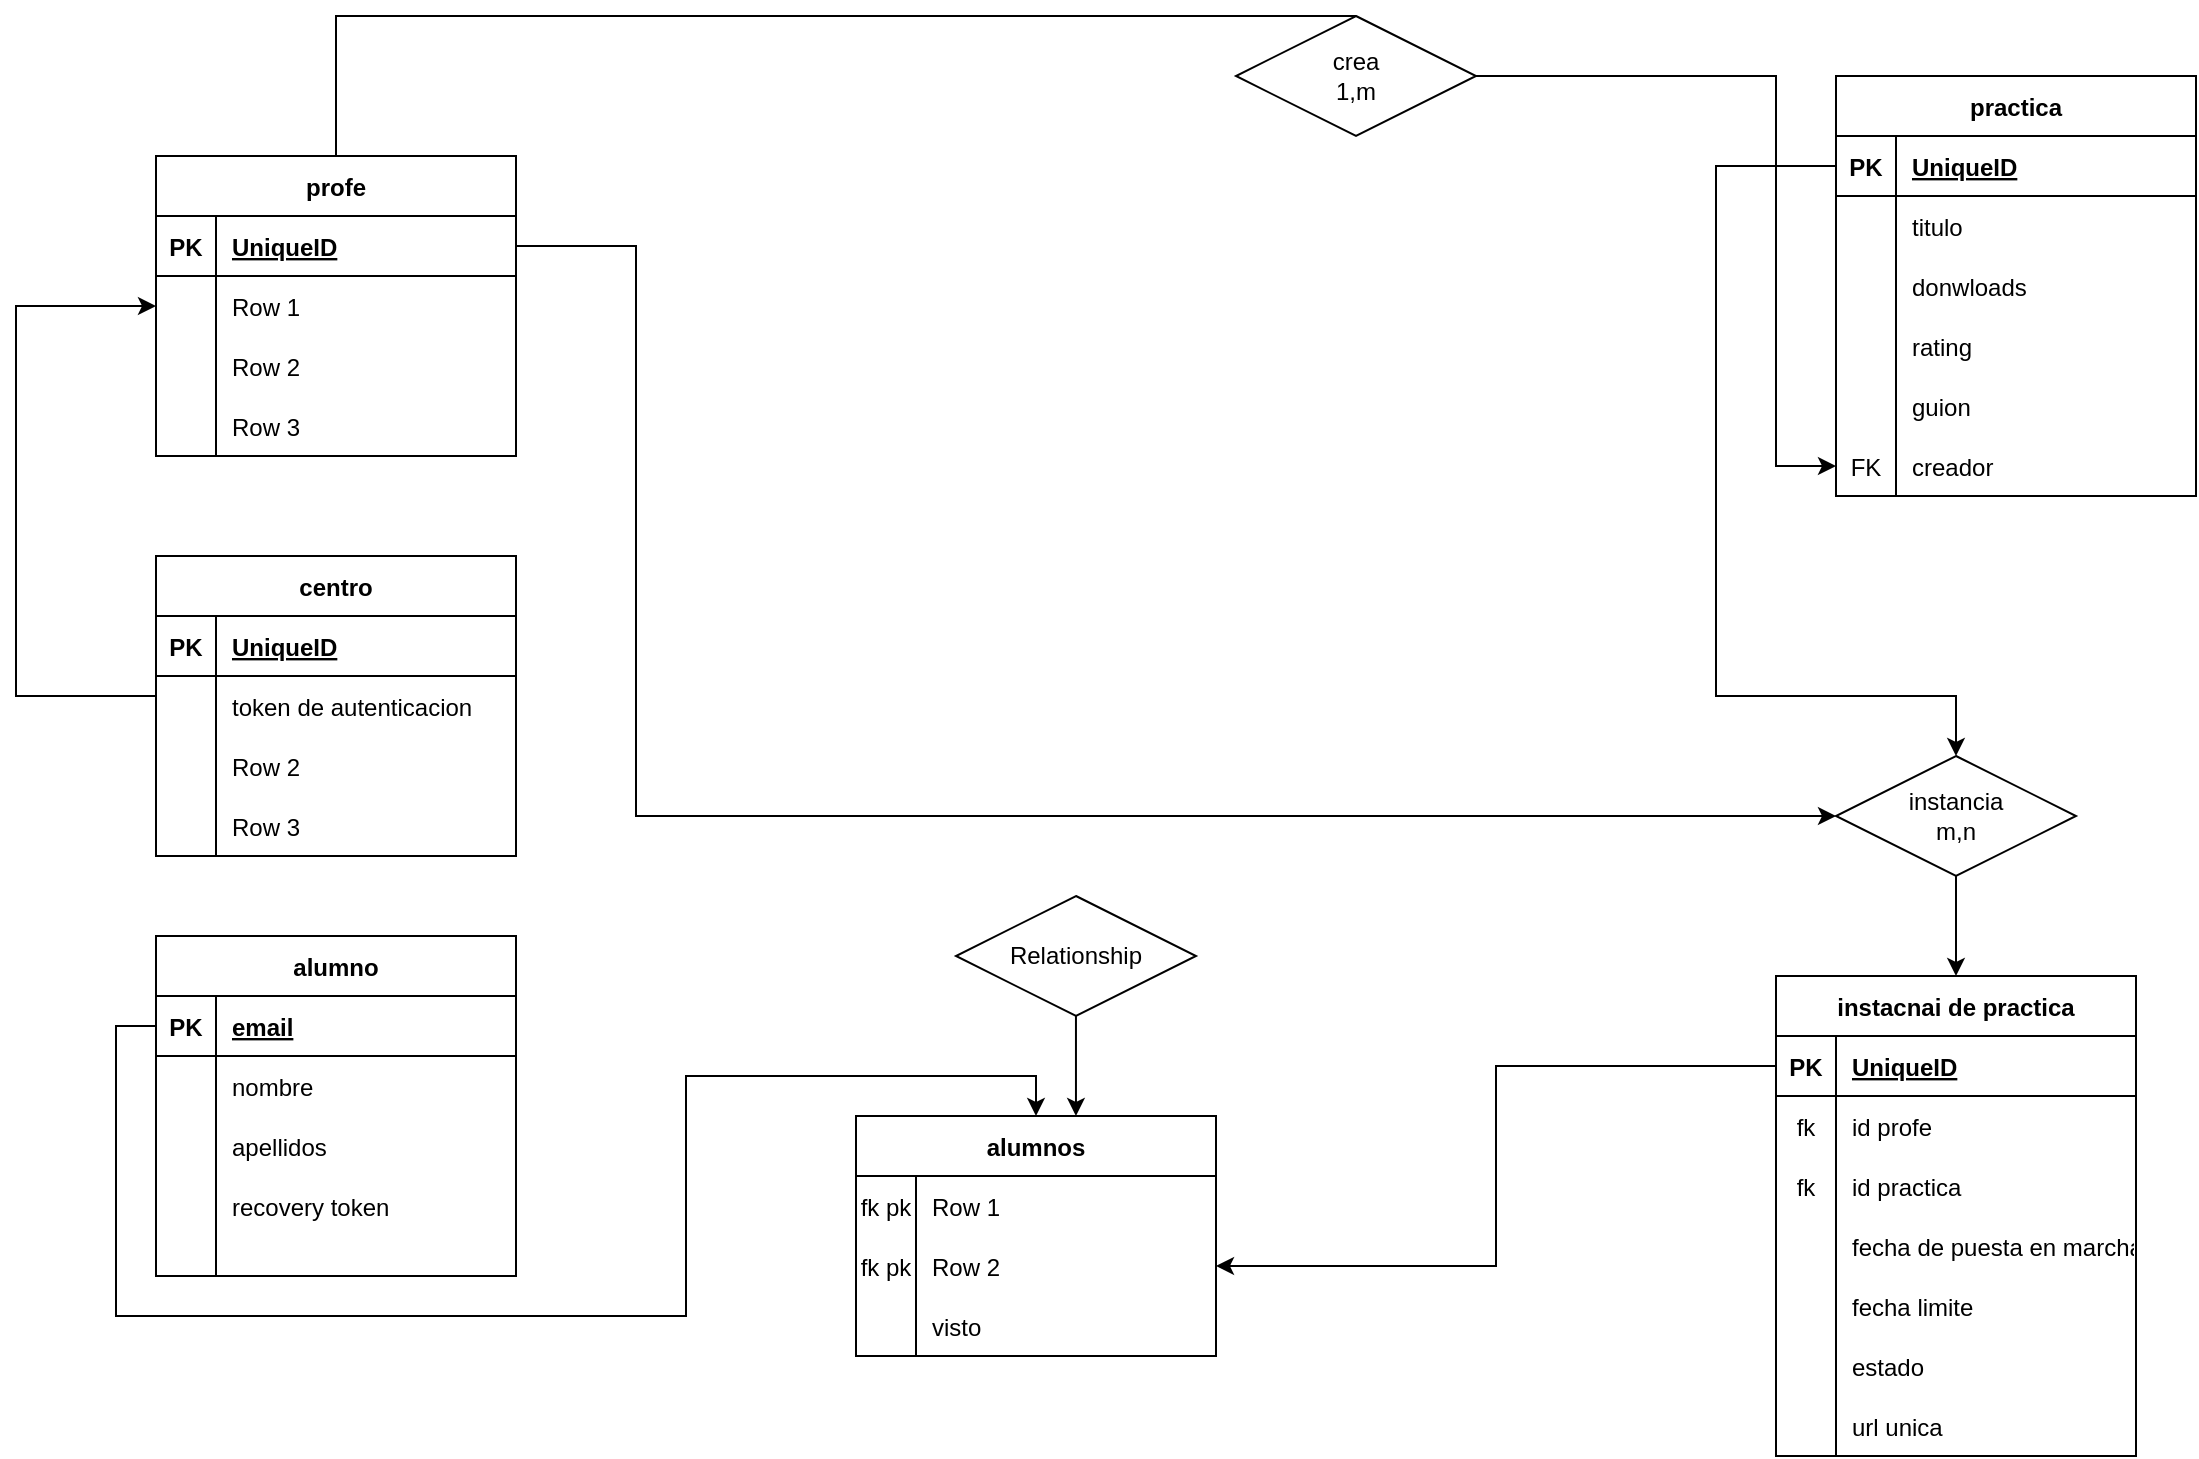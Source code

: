 <mxfile version="21.1.2" type="device">
  <diagram name="Página-1" id="X43U0YVAKjPKdMTW3z0c">
    <mxGraphModel dx="1941" dy="782" grid="1" gridSize="10" guides="1" tooltips="1" connect="1" arrows="1" fold="1" page="1" pageScale="1" pageWidth="827" pageHeight="1169" math="0" shadow="0">
      <root>
        <mxCell id="0" />
        <mxCell id="1" parent="0" />
        <mxCell id="rngzfVTK6tp4L8ahwQVJ-1" value="alumno" style="shape=table;startSize=30;container=1;collapsible=1;childLayout=tableLayout;fixedRows=1;rowLines=0;fontStyle=1;align=center;resizeLast=1;" parent="1" vertex="1">
          <mxGeometry x="-220" y="520" width="180" height="170" as="geometry" />
        </mxCell>
        <mxCell id="rngzfVTK6tp4L8ahwQVJ-2" value="" style="shape=tableRow;horizontal=0;startSize=0;swimlaneHead=0;swimlaneBody=0;fillColor=none;collapsible=0;dropTarget=0;points=[[0,0.5],[1,0.5]];portConstraint=eastwest;top=0;left=0;right=0;bottom=1;" parent="rngzfVTK6tp4L8ahwQVJ-1" vertex="1">
          <mxGeometry y="30" width="180" height="30" as="geometry" />
        </mxCell>
        <mxCell id="rngzfVTK6tp4L8ahwQVJ-3" value="PK" style="shape=partialRectangle;connectable=0;fillColor=none;top=0;left=0;bottom=0;right=0;fontStyle=1;overflow=hidden;" parent="rngzfVTK6tp4L8ahwQVJ-2" vertex="1">
          <mxGeometry width="30" height="30" as="geometry">
            <mxRectangle width="30" height="30" as="alternateBounds" />
          </mxGeometry>
        </mxCell>
        <mxCell id="rngzfVTK6tp4L8ahwQVJ-4" value="email" style="shape=partialRectangle;connectable=0;fillColor=none;top=0;left=0;bottom=0;right=0;align=left;spacingLeft=6;fontStyle=5;overflow=hidden;" parent="rngzfVTK6tp4L8ahwQVJ-2" vertex="1">
          <mxGeometry x="30" width="150" height="30" as="geometry">
            <mxRectangle width="150" height="30" as="alternateBounds" />
          </mxGeometry>
        </mxCell>
        <mxCell id="rngzfVTK6tp4L8ahwQVJ-5" value="" style="shape=tableRow;horizontal=0;startSize=0;swimlaneHead=0;swimlaneBody=0;fillColor=none;collapsible=0;dropTarget=0;points=[[0,0.5],[1,0.5]];portConstraint=eastwest;top=0;left=0;right=0;bottom=0;" parent="rngzfVTK6tp4L8ahwQVJ-1" vertex="1">
          <mxGeometry y="60" width="180" height="30" as="geometry" />
        </mxCell>
        <mxCell id="rngzfVTK6tp4L8ahwQVJ-6" value="" style="shape=partialRectangle;connectable=0;fillColor=none;top=0;left=0;bottom=0;right=0;editable=1;overflow=hidden;" parent="rngzfVTK6tp4L8ahwQVJ-5" vertex="1">
          <mxGeometry width="30" height="30" as="geometry">
            <mxRectangle width="30" height="30" as="alternateBounds" />
          </mxGeometry>
        </mxCell>
        <mxCell id="rngzfVTK6tp4L8ahwQVJ-7" value="nombre" style="shape=partialRectangle;connectable=0;fillColor=none;top=0;left=0;bottom=0;right=0;align=left;spacingLeft=6;overflow=hidden;" parent="rngzfVTK6tp4L8ahwQVJ-5" vertex="1">
          <mxGeometry x="30" width="150" height="30" as="geometry">
            <mxRectangle width="150" height="30" as="alternateBounds" />
          </mxGeometry>
        </mxCell>
        <mxCell id="rngzfVTK6tp4L8ahwQVJ-8" value="" style="shape=tableRow;horizontal=0;startSize=0;swimlaneHead=0;swimlaneBody=0;fillColor=none;collapsible=0;dropTarget=0;points=[[0,0.5],[1,0.5]];portConstraint=eastwest;top=0;left=0;right=0;bottom=0;" parent="rngzfVTK6tp4L8ahwQVJ-1" vertex="1">
          <mxGeometry y="90" width="180" height="30" as="geometry" />
        </mxCell>
        <mxCell id="rngzfVTK6tp4L8ahwQVJ-9" value="" style="shape=partialRectangle;connectable=0;fillColor=none;top=0;left=0;bottom=0;right=0;editable=1;overflow=hidden;" parent="rngzfVTK6tp4L8ahwQVJ-8" vertex="1">
          <mxGeometry width="30" height="30" as="geometry">
            <mxRectangle width="30" height="30" as="alternateBounds" />
          </mxGeometry>
        </mxCell>
        <mxCell id="rngzfVTK6tp4L8ahwQVJ-10" value="apellidos" style="shape=partialRectangle;connectable=0;fillColor=none;top=0;left=0;bottom=0;right=0;align=left;spacingLeft=6;overflow=hidden;" parent="rngzfVTK6tp4L8ahwQVJ-8" vertex="1">
          <mxGeometry x="30" width="150" height="30" as="geometry">
            <mxRectangle width="150" height="30" as="alternateBounds" />
          </mxGeometry>
        </mxCell>
        <mxCell id="rngzfVTK6tp4L8ahwQVJ-11" value="" style="shape=tableRow;horizontal=0;startSize=0;swimlaneHead=0;swimlaneBody=0;fillColor=none;collapsible=0;dropTarget=0;points=[[0,0.5],[1,0.5]];portConstraint=eastwest;top=0;left=0;right=0;bottom=0;" parent="rngzfVTK6tp4L8ahwQVJ-1" vertex="1">
          <mxGeometry y="120" width="180" height="30" as="geometry" />
        </mxCell>
        <mxCell id="rngzfVTK6tp4L8ahwQVJ-12" value="" style="shape=partialRectangle;connectable=0;fillColor=none;top=0;left=0;bottom=0;right=0;editable=1;overflow=hidden;" parent="rngzfVTK6tp4L8ahwQVJ-11" vertex="1">
          <mxGeometry width="30" height="30" as="geometry">
            <mxRectangle width="30" height="30" as="alternateBounds" />
          </mxGeometry>
        </mxCell>
        <mxCell id="rngzfVTK6tp4L8ahwQVJ-13" value="recovery token" style="shape=partialRectangle;connectable=0;fillColor=none;top=0;left=0;bottom=0;right=0;align=left;spacingLeft=6;overflow=hidden;" parent="rngzfVTK6tp4L8ahwQVJ-11" vertex="1">
          <mxGeometry x="30" width="150" height="30" as="geometry">
            <mxRectangle width="150" height="30" as="alternateBounds" />
          </mxGeometry>
        </mxCell>
        <mxCell id="rngzfVTK6tp4L8ahwQVJ-14" value="" style="shape=tableRow;horizontal=0;startSize=0;swimlaneHead=0;swimlaneBody=0;fillColor=none;collapsible=0;dropTarget=0;points=[[0,0.5],[1,0.5]];portConstraint=eastwest;top=0;left=0;right=0;bottom=0;" parent="rngzfVTK6tp4L8ahwQVJ-1" vertex="1">
          <mxGeometry y="150" width="180" height="20" as="geometry" />
        </mxCell>
        <mxCell id="rngzfVTK6tp4L8ahwQVJ-15" value="" style="shape=partialRectangle;connectable=0;fillColor=none;top=0;left=0;bottom=0;right=0;editable=1;overflow=hidden;" parent="rngzfVTK6tp4L8ahwQVJ-14" vertex="1">
          <mxGeometry width="30" height="20" as="geometry">
            <mxRectangle width="30" height="20" as="alternateBounds" />
          </mxGeometry>
        </mxCell>
        <mxCell id="rngzfVTK6tp4L8ahwQVJ-16" value="" style="shape=partialRectangle;connectable=0;fillColor=none;top=0;left=0;bottom=0;right=0;align=left;spacingLeft=6;overflow=hidden;" parent="rngzfVTK6tp4L8ahwQVJ-14" vertex="1">
          <mxGeometry x="30" width="150" height="20" as="geometry">
            <mxRectangle width="150" height="20" as="alternateBounds" />
          </mxGeometry>
        </mxCell>
        <mxCell id="rngzfVTK6tp4L8ahwQVJ-17" value="practica" style="shape=table;startSize=30;container=1;collapsible=1;childLayout=tableLayout;fixedRows=1;rowLines=0;fontStyle=1;align=center;resizeLast=1;" parent="1" vertex="1">
          <mxGeometry x="620" y="90" width="180" height="210" as="geometry" />
        </mxCell>
        <mxCell id="rngzfVTK6tp4L8ahwQVJ-18" value="" style="shape=tableRow;horizontal=0;startSize=0;swimlaneHead=0;swimlaneBody=0;fillColor=none;collapsible=0;dropTarget=0;points=[[0,0.5],[1,0.5]];portConstraint=eastwest;top=0;left=0;right=0;bottom=1;" parent="rngzfVTK6tp4L8ahwQVJ-17" vertex="1">
          <mxGeometry y="30" width="180" height="30" as="geometry" />
        </mxCell>
        <mxCell id="rngzfVTK6tp4L8ahwQVJ-19" value="PK" style="shape=partialRectangle;connectable=0;fillColor=none;top=0;left=0;bottom=0;right=0;fontStyle=1;overflow=hidden;" parent="rngzfVTK6tp4L8ahwQVJ-18" vertex="1">
          <mxGeometry width="30" height="30" as="geometry">
            <mxRectangle width="30" height="30" as="alternateBounds" />
          </mxGeometry>
        </mxCell>
        <mxCell id="rngzfVTK6tp4L8ahwQVJ-20" value="UniqueID" style="shape=partialRectangle;connectable=0;fillColor=none;top=0;left=0;bottom=0;right=0;align=left;spacingLeft=6;fontStyle=5;overflow=hidden;" parent="rngzfVTK6tp4L8ahwQVJ-18" vertex="1">
          <mxGeometry x="30" width="150" height="30" as="geometry">
            <mxRectangle width="150" height="30" as="alternateBounds" />
          </mxGeometry>
        </mxCell>
        <mxCell id="rngzfVTK6tp4L8ahwQVJ-21" value="" style="shape=tableRow;horizontal=0;startSize=0;swimlaneHead=0;swimlaneBody=0;fillColor=none;collapsible=0;dropTarget=0;points=[[0,0.5],[1,0.5]];portConstraint=eastwest;top=0;left=0;right=0;bottom=0;" parent="rngzfVTK6tp4L8ahwQVJ-17" vertex="1">
          <mxGeometry y="60" width="180" height="30" as="geometry" />
        </mxCell>
        <mxCell id="rngzfVTK6tp4L8ahwQVJ-22" value="" style="shape=partialRectangle;connectable=0;fillColor=none;top=0;left=0;bottom=0;right=0;editable=1;overflow=hidden;" parent="rngzfVTK6tp4L8ahwQVJ-21" vertex="1">
          <mxGeometry width="30" height="30" as="geometry">
            <mxRectangle width="30" height="30" as="alternateBounds" />
          </mxGeometry>
        </mxCell>
        <mxCell id="rngzfVTK6tp4L8ahwQVJ-23" value="titulo" style="shape=partialRectangle;connectable=0;fillColor=none;top=0;left=0;bottom=0;right=0;align=left;spacingLeft=6;overflow=hidden;" parent="rngzfVTK6tp4L8ahwQVJ-21" vertex="1">
          <mxGeometry x="30" width="150" height="30" as="geometry">
            <mxRectangle width="150" height="30" as="alternateBounds" />
          </mxGeometry>
        </mxCell>
        <mxCell id="rngzfVTK6tp4L8ahwQVJ-24" value="" style="shape=tableRow;horizontal=0;startSize=0;swimlaneHead=0;swimlaneBody=0;fillColor=none;collapsible=0;dropTarget=0;points=[[0,0.5],[1,0.5]];portConstraint=eastwest;top=0;left=0;right=0;bottom=0;" parent="rngzfVTK6tp4L8ahwQVJ-17" vertex="1">
          <mxGeometry y="90" width="180" height="30" as="geometry" />
        </mxCell>
        <mxCell id="rngzfVTK6tp4L8ahwQVJ-25" value="" style="shape=partialRectangle;connectable=0;fillColor=none;top=0;left=0;bottom=0;right=0;editable=1;overflow=hidden;" parent="rngzfVTK6tp4L8ahwQVJ-24" vertex="1">
          <mxGeometry width="30" height="30" as="geometry">
            <mxRectangle width="30" height="30" as="alternateBounds" />
          </mxGeometry>
        </mxCell>
        <mxCell id="rngzfVTK6tp4L8ahwQVJ-26" value="donwloads" style="shape=partialRectangle;connectable=0;fillColor=none;top=0;left=0;bottom=0;right=0;align=left;spacingLeft=6;overflow=hidden;" parent="rngzfVTK6tp4L8ahwQVJ-24" vertex="1">
          <mxGeometry x="30" width="150" height="30" as="geometry">
            <mxRectangle width="150" height="30" as="alternateBounds" />
          </mxGeometry>
        </mxCell>
        <mxCell id="rngzfVTK6tp4L8ahwQVJ-27" value="" style="shape=tableRow;horizontal=0;startSize=0;swimlaneHead=0;swimlaneBody=0;fillColor=none;collapsible=0;dropTarget=0;points=[[0,0.5],[1,0.5]];portConstraint=eastwest;top=0;left=0;right=0;bottom=0;" parent="rngzfVTK6tp4L8ahwQVJ-17" vertex="1">
          <mxGeometry y="120" width="180" height="30" as="geometry" />
        </mxCell>
        <mxCell id="rngzfVTK6tp4L8ahwQVJ-28" value="" style="shape=partialRectangle;connectable=0;fillColor=none;top=0;left=0;bottom=0;right=0;editable=1;overflow=hidden;" parent="rngzfVTK6tp4L8ahwQVJ-27" vertex="1">
          <mxGeometry width="30" height="30" as="geometry">
            <mxRectangle width="30" height="30" as="alternateBounds" />
          </mxGeometry>
        </mxCell>
        <mxCell id="rngzfVTK6tp4L8ahwQVJ-29" value="rating" style="shape=partialRectangle;connectable=0;fillColor=none;top=0;left=0;bottom=0;right=0;align=left;spacingLeft=6;overflow=hidden;" parent="rngzfVTK6tp4L8ahwQVJ-27" vertex="1">
          <mxGeometry x="30" width="150" height="30" as="geometry">
            <mxRectangle width="150" height="30" as="alternateBounds" />
          </mxGeometry>
        </mxCell>
        <mxCell id="rngzfVTK6tp4L8ahwQVJ-30" value="" style="shape=tableRow;horizontal=0;startSize=0;swimlaneHead=0;swimlaneBody=0;fillColor=none;collapsible=0;dropTarget=0;points=[[0,0.5],[1,0.5]];portConstraint=eastwest;top=0;left=0;right=0;bottom=0;" parent="rngzfVTK6tp4L8ahwQVJ-17" vertex="1">
          <mxGeometry y="150" width="180" height="30" as="geometry" />
        </mxCell>
        <mxCell id="rngzfVTK6tp4L8ahwQVJ-31" value="" style="shape=partialRectangle;connectable=0;fillColor=none;top=0;left=0;bottom=0;right=0;editable=1;overflow=hidden;" parent="rngzfVTK6tp4L8ahwQVJ-30" vertex="1">
          <mxGeometry width="30" height="30" as="geometry">
            <mxRectangle width="30" height="30" as="alternateBounds" />
          </mxGeometry>
        </mxCell>
        <mxCell id="rngzfVTK6tp4L8ahwQVJ-32" value="guion" style="shape=partialRectangle;connectable=0;fillColor=none;top=0;left=0;bottom=0;right=0;align=left;spacingLeft=6;overflow=hidden;" parent="rngzfVTK6tp4L8ahwQVJ-30" vertex="1">
          <mxGeometry x="30" width="150" height="30" as="geometry">
            <mxRectangle width="150" height="30" as="alternateBounds" />
          </mxGeometry>
        </mxCell>
        <mxCell id="rngzfVTK6tp4L8ahwQVJ-34" value="" style="shape=tableRow;horizontal=0;startSize=0;swimlaneHead=0;swimlaneBody=0;fillColor=none;collapsible=0;dropTarget=0;points=[[0,0.5],[1,0.5]];portConstraint=eastwest;top=0;left=0;right=0;bottom=0;" parent="rngzfVTK6tp4L8ahwQVJ-17" vertex="1">
          <mxGeometry y="180" width="180" height="30" as="geometry" />
        </mxCell>
        <mxCell id="rngzfVTK6tp4L8ahwQVJ-35" value="FK" style="shape=partialRectangle;connectable=0;fillColor=none;top=0;left=0;bottom=0;right=0;editable=1;overflow=hidden;" parent="rngzfVTK6tp4L8ahwQVJ-34" vertex="1">
          <mxGeometry width="30" height="30" as="geometry">
            <mxRectangle width="30" height="30" as="alternateBounds" />
          </mxGeometry>
        </mxCell>
        <mxCell id="rngzfVTK6tp4L8ahwQVJ-36" value="creador" style="shape=partialRectangle;connectable=0;fillColor=none;top=0;left=0;bottom=0;right=0;align=left;spacingLeft=6;overflow=hidden;" parent="rngzfVTK6tp4L8ahwQVJ-34" vertex="1">
          <mxGeometry x="30" width="150" height="30" as="geometry">
            <mxRectangle width="150" height="30" as="alternateBounds" />
          </mxGeometry>
        </mxCell>
        <mxCell id="rngzfVTK6tp4L8ahwQVJ-39" style="edgeStyle=orthogonalEdgeStyle;rounded=0;orthogonalLoop=1;jettySize=auto;html=1;entryX=0;entryY=0.5;entryDx=0;entryDy=0;" parent="1" source="rngzfVTK6tp4L8ahwQVJ-33" target="rngzfVTK6tp4L8ahwQVJ-34" edge="1">
          <mxGeometry relative="1" as="geometry">
            <Array as="points">
              <mxPoint x="590" y="90" />
              <mxPoint x="590" y="285" />
            </Array>
          </mxGeometry>
        </mxCell>
        <mxCell id="rngzfVTK6tp4L8ahwQVJ-156" style="edgeStyle=orthogonalEdgeStyle;rounded=0;orthogonalLoop=1;jettySize=auto;html=1;" parent="1" source="rngzfVTK6tp4L8ahwQVJ-33" target="rngzfVTK6tp4L8ahwQVJ-144" edge="1">
          <mxGeometry relative="1" as="geometry">
            <Array as="points">
              <mxPoint x="-130" y="60" />
            </Array>
          </mxGeometry>
        </mxCell>
        <mxCell id="rngzfVTK6tp4L8ahwQVJ-33" value="crea&lt;br&gt;1,m" style="shape=rhombus;perimeter=rhombusPerimeter;whiteSpace=wrap;html=1;align=center;" parent="1" vertex="1">
          <mxGeometry x="320" y="60" width="120" height="60" as="geometry" />
        </mxCell>
        <mxCell id="rngzfVTK6tp4L8ahwQVJ-143" value="profe" style="shape=table;startSize=30;container=1;collapsible=1;childLayout=tableLayout;fixedRows=1;rowLines=0;fontStyle=1;align=center;resizeLast=1;" parent="1" vertex="1">
          <mxGeometry x="-220" y="130" width="180" height="150" as="geometry" />
        </mxCell>
        <mxCell id="rngzfVTK6tp4L8ahwQVJ-144" value="" style="shape=tableRow;horizontal=0;startSize=0;swimlaneHead=0;swimlaneBody=0;fillColor=none;collapsible=0;dropTarget=0;points=[[0,0.5],[1,0.5]];portConstraint=eastwest;top=0;left=0;right=0;bottom=1;" parent="rngzfVTK6tp4L8ahwQVJ-143" vertex="1">
          <mxGeometry y="30" width="180" height="30" as="geometry" />
        </mxCell>
        <mxCell id="rngzfVTK6tp4L8ahwQVJ-145" value="PK" style="shape=partialRectangle;connectable=0;fillColor=none;top=0;left=0;bottom=0;right=0;fontStyle=1;overflow=hidden;" parent="rngzfVTK6tp4L8ahwQVJ-144" vertex="1">
          <mxGeometry width="30" height="30" as="geometry">
            <mxRectangle width="30" height="30" as="alternateBounds" />
          </mxGeometry>
        </mxCell>
        <mxCell id="rngzfVTK6tp4L8ahwQVJ-146" value="UniqueID" style="shape=partialRectangle;connectable=0;fillColor=none;top=0;left=0;bottom=0;right=0;align=left;spacingLeft=6;fontStyle=5;overflow=hidden;" parent="rngzfVTK6tp4L8ahwQVJ-144" vertex="1">
          <mxGeometry x="30" width="150" height="30" as="geometry">
            <mxRectangle width="150" height="30" as="alternateBounds" />
          </mxGeometry>
        </mxCell>
        <mxCell id="rngzfVTK6tp4L8ahwQVJ-147" value="" style="shape=tableRow;horizontal=0;startSize=0;swimlaneHead=0;swimlaneBody=0;fillColor=none;collapsible=0;dropTarget=0;points=[[0,0.5],[1,0.5]];portConstraint=eastwest;top=0;left=0;right=0;bottom=0;" parent="rngzfVTK6tp4L8ahwQVJ-143" vertex="1">
          <mxGeometry y="60" width="180" height="30" as="geometry" />
        </mxCell>
        <mxCell id="rngzfVTK6tp4L8ahwQVJ-148" value="" style="shape=partialRectangle;connectable=0;fillColor=none;top=0;left=0;bottom=0;right=0;editable=1;overflow=hidden;" parent="rngzfVTK6tp4L8ahwQVJ-147" vertex="1">
          <mxGeometry width="30" height="30" as="geometry">
            <mxRectangle width="30" height="30" as="alternateBounds" />
          </mxGeometry>
        </mxCell>
        <mxCell id="rngzfVTK6tp4L8ahwQVJ-149" value="Row 1" style="shape=partialRectangle;connectable=0;fillColor=none;top=0;left=0;bottom=0;right=0;align=left;spacingLeft=6;overflow=hidden;" parent="rngzfVTK6tp4L8ahwQVJ-147" vertex="1">
          <mxGeometry x="30" width="150" height="30" as="geometry">
            <mxRectangle width="150" height="30" as="alternateBounds" />
          </mxGeometry>
        </mxCell>
        <mxCell id="rngzfVTK6tp4L8ahwQVJ-150" value="" style="shape=tableRow;horizontal=0;startSize=0;swimlaneHead=0;swimlaneBody=0;fillColor=none;collapsible=0;dropTarget=0;points=[[0,0.5],[1,0.5]];portConstraint=eastwest;top=0;left=0;right=0;bottom=0;" parent="rngzfVTK6tp4L8ahwQVJ-143" vertex="1">
          <mxGeometry y="90" width="180" height="30" as="geometry" />
        </mxCell>
        <mxCell id="rngzfVTK6tp4L8ahwQVJ-151" value="" style="shape=partialRectangle;connectable=0;fillColor=none;top=0;left=0;bottom=0;right=0;editable=1;overflow=hidden;" parent="rngzfVTK6tp4L8ahwQVJ-150" vertex="1">
          <mxGeometry width="30" height="30" as="geometry">
            <mxRectangle width="30" height="30" as="alternateBounds" />
          </mxGeometry>
        </mxCell>
        <mxCell id="rngzfVTK6tp4L8ahwQVJ-152" value="Row 2" style="shape=partialRectangle;connectable=0;fillColor=none;top=0;left=0;bottom=0;right=0;align=left;spacingLeft=6;overflow=hidden;" parent="rngzfVTK6tp4L8ahwQVJ-150" vertex="1">
          <mxGeometry x="30" width="150" height="30" as="geometry">
            <mxRectangle width="150" height="30" as="alternateBounds" />
          </mxGeometry>
        </mxCell>
        <mxCell id="rngzfVTK6tp4L8ahwQVJ-153" value="" style="shape=tableRow;horizontal=0;startSize=0;swimlaneHead=0;swimlaneBody=0;fillColor=none;collapsible=0;dropTarget=0;points=[[0,0.5],[1,0.5]];portConstraint=eastwest;top=0;left=0;right=0;bottom=0;" parent="rngzfVTK6tp4L8ahwQVJ-143" vertex="1">
          <mxGeometry y="120" width="180" height="30" as="geometry" />
        </mxCell>
        <mxCell id="rngzfVTK6tp4L8ahwQVJ-154" value="" style="shape=partialRectangle;connectable=0;fillColor=none;top=0;left=0;bottom=0;right=0;editable=1;overflow=hidden;" parent="rngzfVTK6tp4L8ahwQVJ-153" vertex="1">
          <mxGeometry width="30" height="30" as="geometry">
            <mxRectangle width="30" height="30" as="alternateBounds" />
          </mxGeometry>
        </mxCell>
        <mxCell id="rngzfVTK6tp4L8ahwQVJ-155" value="Row 3" style="shape=partialRectangle;connectable=0;fillColor=none;top=0;left=0;bottom=0;right=0;align=left;spacingLeft=6;overflow=hidden;" parent="rngzfVTK6tp4L8ahwQVJ-153" vertex="1">
          <mxGeometry x="30" width="150" height="30" as="geometry">
            <mxRectangle width="150" height="30" as="alternateBounds" />
          </mxGeometry>
        </mxCell>
        <mxCell id="rngzfVTK6tp4L8ahwQVJ-158" value="instacnai de practica" style="shape=table;startSize=30;container=1;collapsible=1;childLayout=tableLayout;fixedRows=1;rowLines=0;fontStyle=1;align=center;resizeLast=1;" parent="1" vertex="1">
          <mxGeometry x="590" y="540" width="180" height="240" as="geometry" />
        </mxCell>
        <mxCell id="rngzfVTK6tp4L8ahwQVJ-159" value="" style="shape=tableRow;horizontal=0;startSize=0;swimlaneHead=0;swimlaneBody=0;fillColor=none;collapsible=0;dropTarget=0;points=[[0,0.5],[1,0.5]];portConstraint=eastwest;top=0;left=0;right=0;bottom=1;" parent="rngzfVTK6tp4L8ahwQVJ-158" vertex="1">
          <mxGeometry y="30" width="180" height="30" as="geometry" />
        </mxCell>
        <mxCell id="rngzfVTK6tp4L8ahwQVJ-160" value="PK" style="shape=partialRectangle;connectable=0;fillColor=none;top=0;left=0;bottom=0;right=0;fontStyle=1;overflow=hidden;" parent="rngzfVTK6tp4L8ahwQVJ-159" vertex="1">
          <mxGeometry width="30" height="30" as="geometry">
            <mxRectangle width="30" height="30" as="alternateBounds" />
          </mxGeometry>
        </mxCell>
        <mxCell id="rngzfVTK6tp4L8ahwQVJ-161" value="UniqueID" style="shape=partialRectangle;connectable=0;fillColor=none;top=0;left=0;bottom=0;right=0;align=left;spacingLeft=6;fontStyle=5;overflow=hidden;" parent="rngzfVTK6tp4L8ahwQVJ-159" vertex="1">
          <mxGeometry x="30" width="150" height="30" as="geometry">
            <mxRectangle width="150" height="30" as="alternateBounds" />
          </mxGeometry>
        </mxCell>
        <mxCell id="rngzfVTK6tp4L8ahwQVJ-162" value="" style="shape=tableRow;horizontal=0;startSize=0;swimlaneHead=0;swimlaneBody=0;fillColor=none;collapsible=0;dropTarget=0;points=[[0,0.5],[1,0.5]];portConstraint=eastwest;top=0;left=0;right=0;bottom=0;" parent="rngzfVTK6tp4L8ahwQVJ-158" vertex="1">
          <mxGeometry y="60" width="180" height="30" as="geometry" />
        </mxCell>
        <mxCell id="rngzfVTK6tp4L8ahwQVJ-163" value="fk" style="shape=partialRectangle;connectable=0;fillColor=none;top=0;left=0;bottom=0;right=0;editable=1;overflow=hidden;" parent="rngzfVTK6tp4L8ahwQVJ-162" vertex="1">
          <mxGeometry width="30" height="30" as="geometry">
            <mxRectangle width="30" height="30" as="alternateBounds" />
          </mxGeometry>
        </mxCell>
        <mxCell id="rngzfVTK6tp4L8ahwQVJ-164" value="id profe" style="shape=partialRectangle;connectable=0;fillColor=none;top=0;left=0;bottom=0;right=0;align=left;spacingLeft=6;overflow=hidden;" parent="rngzfVTK6tp4L8ahwQVJ-162" vertex="1">
          <mxGeometry x="30" width="150" height="30" as="geometry">
            <mxRectangle width="150" height="30" as="alternateBounds" />
          </mxGeometry>
        </mxCell>
        <mxCell id="rngzfVTK6tp4L8ahwQVJ-165" value="" style="shape=tableRow;horizontal=0;startSize=0;swimlaneHead=0;swimlaneBody=0;fillColor=none;collapsible=0;dropTarget=0;points=[[0,0.5],[1,0.5]];portConstraint=eastwest;top=0;left=0;right=0;bottom=0;" parent="rngzfVTK6tp4L8ahwQVJ-158" vertex="1">
          <mxGeometry y="90" width="180" height="30" as="geometry" />
        </mxCell>
        <mxCell id="rngzfVTK6tp4L8ahwQVJ-166" value="fk" style="shape=partialRectangle;connectable=0;fillColor=none;top=0;left=0;bottom=0;right=0;editable=1;overflow=hidden;" parent="rngzfVTK6tp4L8ahwQVJ-165" vertex="1">
          <mxGeometry width="30" height="30" as="geometry">
            <mxRectangle width="30" height="30" as="alternateBounds" />
          </mxGeometry>
        </mxCell>
        <mxCell id="rngzfVTK6tp4L8ahwQVJ-167" value="id practica" style="shape=partialRectangle;connectable=0;fillColor=none;top=0;left=0;bottom=0;right=0;align=left;spacingLeft=6;overflow=hidden;" parent="rngzfVTK6tp4L8ahwQVJ-165" vertex="1">
          <mxGeometry x="30" width="150" height="30" as="geometry">
            <mxRectangle width="150" height="30" as="alternateBounds" />
          </mxGeometry>
        </mxCell>
        <mxCell id="rngzfVTK6tp4L8ahwQVJ-168" value="" style="shape=tableRow;horizontal=0;startSize=0;swimlaneHead=0;swimlaneBody=0;fillColor=none;collapsible=0;dropTarget=0;points=[[0,0.5],[1,0.5]];portConstraint=eastwest;top=0;left=0;right=0;bottom=0;" parent="rngzfVTK6tp4L8ahwQVJ-158" vertex="1">
          <mxGeometry y="120" width="180" height="30" as="geometry" />
        </mxCell>
        <mxCell id="rngzfVTK6tp4L8ahwQVJ-169" value="" style="shape=partialRectangle;connectable=0;fillColor=none;top=0;left=0;bottom=0;right=0;editable=1;overflow=hidden;" parent="rngzfVTK6tp4L8ahwQVJ-168" vertex="1">
          <mxGeometry width="30" height="30" as="geometry">
            <mxRectangle width="30" height="30" as="alternateBounds" />
          </mxGeometry>
        </mxCell>
        <mxCell id="rngzfVTK6tp4L8ahwQVJ-170" value="fecha de puesta en marcha" style="shape=partialRectangle;connectable=0;fillColor=none;top=0;left=0;bottom=0;right=0;align=left;spacingLeft=6;overflow=hidden;" parent="rngzfVTK6tp4L8ahwQVJ-168" vertex="1">
          <mxGeometry x="30" width="150" height="30" as="geometry">
            <mxRectangle width="150" height="30" as="alternateBounds" />
          </mxGeometry>
        </mxCell>
        <mxCell id="rngzfVTK6tp4L8ahwQVJ-178" value="" style="shape=tableRow;horizontal=0;startSize=0;swimlaneHead=0;swimlaneBody=0;fillColor=none;collapsible=0;dropTarget=0;points=[[0,0.5],[1,0.5]];portConstraint=eastwest;top=0;left=0;right=0;bottom=0;" parent="rngzfVTK6tp4L8ahwQVJ-158" vertex="1">
          <mxGeometry y="150" width="180" height="30" as="geometry" />
        </mxCell>
        <mxCell id="rngzfVTK6tp4L8ahwQVJ-179" value="" style="shape=partialRectangle;connectable=0;fillColor=none;top=0;left=0;bottom=0;right=0;editable=1;overflow=hidden;" parent="rngzfVTK6tp4L8ahwQVJ-178" vertex="1">
          <mxGeometry width="30" height="30" as="geometry">
            <mxRectangle width="30" height="30" as="alternateBounds" />
          </mxGeometry>
        </mxCell>
        <mxCell id="rngzfVTK6tp4L8ahwQVJ-180" value="fecha limite" style="shape=partialRectangle;connectable=0;fillColor=none;top=0;left=0;bottom=0;right=0;align=left;spacingLeft=6;overflow=hidden;" parent="rngzfVTK6tp4L8ahwQVJ-178" vertex="1">
          <mxGeometry x="30" width="150" height="30" as="geometry">
            <mxRectangle width="150" height="30" as="alternateBounds" />
          </mxGeometry>
        </mxCell>
        <mxCell id="rngzfVTK6tp4L8ahwQVJ-181" value="" style="shape=tableRow;horizontal=0;startSize=0;swimlaneHead=0;swimlaneBody=0;fillColor=none;collapsible=0;dropTarget=0;points=[[0,0.5],[1,0.5]];portConstraint=eastwest;top=0;left=0;right=0;bottom=0;" parent="rngzfVTK6tp4L8ahwQVJ-158" vertex="1">
          <mxGeometry y="180" width="180" height="30" as="geometry" />
        </mxCell>
        <mxCell id="rngzfVTK6tp4L8ahwQVJ-182" value="" style="shape=partialRectangle;connectable=0;fillColor=none;top=0;left=0;bottom=0;right=0;editable=1;overflow=hidden;" parent="rngzfVTK6tp4L8ahwQVJ-181" vertex="1">
          <mxGeometry width="30" height="30" as="geometry">
            <mxRectangle width="30" height="30" as="alternateBounds" />
          </mxGeometry>
        </mxCell>
        <mxCell id="rngzfVTK6tp4L8ahwQVJ-183" value="estado" style="shape=partialRectangle;connectable=0;fillColor=none;top=0;left=0;bottom=0;right=0;align=left;spacingLeft=6;overflow=hidden;" parent="rngzfVTK6tp4L8ahwQVJ-181" vertex="1">
          <mxGeometry x="30" width="150" height="30" as="geometry">
            <mxRectangle width="150" height="30" as="alternateBounds" />
          </mxGeometry>
        </mxCell>
        <mxCell id="rngzfVTK6tp4L8ahwQVJ-217" value="" style="shape=tableRow;horizontal=0;startSize=0;swimlaneHead=0;swimlaneBody=0;fillColor=none;collapsible=0;dropTarget=0;points=[[0,0.5],[1,0.5]];portConstraint=eastwest;top=0;left=0;right=0;bottom=0;" parent="rngzfVTK6tp4L8ahwQVJ-158" vertex="1">
          <mxGeometry y="210" width="180" height="30" as="geometry" />
        </mxCell>
        <mxCell id="rngzfVTK6tp4L8ahwQVJ-218" value="" style="shape=partialRectangle;connectable=0;fillColor=none;top=0;left=0;bottom=0;right=0;editable=1;overflow=hidden;" parent="rngzfVTK6tp4L8ahwQVJ-217" vertex="1">
          <mxGeometry width="30" height="30" as="geometry">
            <mxRectangle width="30" height="30" as="alternateBounds" />
          </mxGeometry>
        </mxCell>
        <mxCell id="rngzfVTK6tp4L8ahwQVJ-219" value="url unica" style="shape=partialRectangle;connectable=0;fillColor=none;top=0;left=0;bottom=0;right=0;align=left;spacingLeft=6;overflow=hidden;" parent="rngzfVTK6tp4L8ahwQVJ-217" vertex="1">
          <mxGeometry x="30" width="150" height="30" as="geometry">
            <mxRectangle width="150" height="30" as="alternateBounds" />
          </mxGeometry>
        </mxCell>
        <mxCell id="rngzfVTK6tp4L8ahwQVJ-177" style="edgeStyle=orthogonalEdgeStyle;rounded=0;orthogonalLoop=1;jettySize=auto;html=1;" parent="1" source="rngzfVTK6tp4L8ahwQVJ-174" target="rngzfVTK6tp4L8ahwQVJ-158" edge="1">
          <mxGeometry relative="1" as="geometry" />
        </mxCell>
        <mxCell id="rngzfVTK6tp4L8ahwQVJ-174" value="instancia&lt;br&gt;m,n" style="shape=rhombus;perimeter=rhombusPerimeter;whiteSpace=wrap;html=1;align=center;" parent="1" vertex="1">
          <mxGeometry x="620" y="430" width="120" height="60" as="geometry" />
        </mxCell>
        <mxCell id="rngzfVTK6tp4L8ahwQVJ-175" style="edgeStyle=orthogonalEdgeStyle;rounded=0;orthogonalLoop=1;jettySize=auto;html=1;exitX=0;exitY=0.5;exitDx=0;exitDy=0;entryX=0.5;entryY=0;entryDx=0;entryDy=0;" parent="1" source="rngzfVTK6tp4L8ahwQVJ-18" target="rngzfVTK6tp4L8ahwQVJ-174" edge="1">
          <mxGeometry relative="1" as="geometry">
            <mxPoint x="510" y="310" as="targetPoint" />
            <Array as="points">
              <mxPoint x="560" y="135" />
              <mxPoint x="560" y="400" />
              <mxPoint x="680" y="400" />
            </Array>
          </mxGeometry>
        </mxCell>
        <mxCell id="rngzfVTK6tp4L8ahwQVJ-176" style="edgeStyle=orthogonalEdgeStyle;rounded=0;orthogonalLoop=1;jettySize=auto;html=1;exitX=1;exitY=0.5;exitDx=0;exitDy=0;entryX=0;entryY=0.5;entryDx=0;entryDy=0;" parent="1" source="rngzfVTK6tp4L8ahwQVJ-144" target="rngzfVTK6tp4L8ahwQVJ-174" edge="1">
          <mxGeometry relative="1" as="geometry">
            <Array as="points">
              <mxPoint x="20" y="175" />
              <mxPoint x="20" y="460" />
            </Array>
          </mxGeometry>
        </mxCell>
        <mxCell id="rngzfVTK6tp4L8ahwQVJ-184" value="alumnos" style="shape=table;startSize=30;container=1;collapsible=1;childLayout=tableLayout;fixedRows=1;rowLines=0;fontStyle=1;align=center;resizeLast=1;" parent="1" vertex="1">
          <mxGeometry x="130" y="610" width="180" height="120" as="geometry" />
        </mxCell>
        <mxCell id="rngzfVTK6tp4L8ahwQVJ-188" value="" style="shape=tableRow;horizontal=0;startSize=0;swimlaneHead=0;swimlaneBody=0;fillColor=none;collapsible=0;dropTarget=0;points=[[0,0.5],[1,0.5]];portConstraint=eastwest;top=0;left=0;right=0;bottom=0;" parent="rngzfVTK6tp4L8ahwQVJ-184" vertex="1">
          <mxGeometry y="30" width="180" height="30" as="geometry" />
        </mxCell>
        <mxCell id="rngzfVTK6tp4L8ahwQVJ-189" value="fk pk" style="shape=partialRectangle;connectable=0;fillColor=none;top=0;left=0;bottom=0;right=0;editable=1;overflow=hidden;" parent="rngzfVTK6tp4L8ahwQVJ-188" vertex="1">
          <mxGeometry width="30" height="30" as="geometry">
            <mxRectangle width="30" height="30" as="alternateBounds" />
          </mxGeometry>
        </mxCell>
        <mxCell id="rngzfVTK6tp4L8ahwQVJ-190" value="Row 1" style="shape=partialRectangle;connectable=0;fillColor=none;top=0;left=0;bottom=0;right=0;align=left;spacingLeft=6;overflow=hidden;" parent="rngzfVTK6tp4L8ahwQVJ-188" vertex="1">
          <mxGeometry x="30" width="150" height="30" as="geometry">
            <mxRectangle width="150" height="30" as="alternateBounds" />
          </mxGeometry>
        </mxCell>
        <mxCell id="rngzfVTK6tp4L8ahwQVJ-191" value="" style="shape=tableRow;horizontal=0;startSize=0;swimlaneHead=0;swimlaneBody=0;fillColor=none;collapsible=0;dropTarget=0;points=[[0,0.5],[1,0.5]];portConstraint=eastwest;top=0;left=0;right=0;bottom=0;" parent="rngzfVTK6tp4L8ahwQVJ-184" vertex="1">
          <mxGeometry y="60" width="180" height="30" as="geometry" />
        </mxCell>
        <mxCell id="rngzfVTK6tp4L8ahwQVJ-192" value="fk pk" style="shape=partialRectangle;connectable=0;fillColor=none;top=0;left=0;bottom=0;right=0;editable=1;overflow=hidden;" parent="rngzfVTK6tp4L8ahwQVJ-191" vertex="1">
          <mxGeometry width="30" height="30" as="geometry">
            <mxRectangle width="30" height="30" as="alternateBounds" />
          </mxGeometry>
        </mxCell>
        <mxCell id="rngzfVTK6tp4L8ahwQVJ-193" value="Row 2" style="shape=partialRectangle;connectable=0;fillColor=none;top=0;left=0;bottom=0;right=0;align=left;spacingLeft=6;overflow=hidden;" parent="rngzfVTK6tp4L8ahwQVJ-191" vertex="1">
          <mxGeometry x="30" width="150" height="30" as="geometry">
            <mxRectangle width="150" height="30" as="alternateBounds" />
          </mxGeometry>
        </mxCell>
        <mxCell id="rngzfVTK6tp4L8ahwQVJ-194" value="" style="shape=tableRow;horizontal=0;startSize=0;swimlaneHead=0;swimlaneBody=0;fillColor=none;collapsible=0;dropTarget=0;points=[[0,0.5],[1,0.5]];portConstraint=eastwest;top=0;left=0;right=0;bottom=0;" parent="rngzfVTK6tp4L8ahwQVJ-184" vertex="1">
          <mxGeometry y="90" width="180" height="30" as="geometry" />
        </mxCell>
        <mxCell id="rngzfVTK6tp4L8ahwQVJ-195" value="" style="shape=partialRectangle;connectable=0;fillColor=none;top=0;left=0;bottom=0;right=0;editable=1;overflow=hidden;" parent="rngzfVTK6tp4L8ahwQVJ-194" vertex="1">
          <mxGeometry width="30" height="30" as="geometry">
            <mxRectangle width="30" height="30" as="alternateBounds" />
          </mxGeometry>
        </mxCell>
        <mxCell id="rngzfVTK6tp4L8ahwQVJ-196" value="visto" style="shape=partialRectangle;connectable=0;fillColor=none;top=0;left=0;bottom=0;right=0;align=left;spacingLeft=6;overflow=hidden;" parent="rngzfVTK6tp4L8ahwQVJ-194" vertex="1">
          <mxGeometry x="30" width="150" height="30" as="geometry">
            <mxRectangle width="150" height="30" as="alternateBounds" />
          </mxGeometry>
        </mxCell>
        <mxCell id="rngzfVTK6tp4L8ahwQVJ-201" style="edgeStyle=orthogonalEdgeStyle;rounded=0;orthogonalLoop=1;jettySize=auto;html=1;entryX=0.611;entryY=0;entryDx=0;entryDy=0;entryPerimeter=0;" parent="1" source="rngzfVTK6tp4L8ahwQVJ-198" target="rngzfVTK6tp4L8ahwQVJ-184" edge="1">
          <mxGeometry relative="1" as="geometry" />
        </mxCell>
        <mxCell id="rngzfVTK6tp4L8ahwQVJ-198" value="Relationship" style="shape=rhombus;perimeter=rhombusPerimeter;whiteSpace=wrap;html=1;align=center;" parent="1" vertex="1">
          <mxGeometry x="180" y="500" width="120" height="60" as="geometry" />
        </mxCell>
        <mxCell id="rngzfVTK6tp4L8ahwQVJ-202" style="edgeStyle=orthogonalEdgeStyle;rounded=0;orthogonalLoop=1;jettySize=auto;html=1;exitX=0;exitY=0.5;exitDx=0;exitDy=0;" parent="1" source="rngzfVTK6tp4L8ahwQVJ-2" target="rngzfVTK6tp4L8ahwQVJ-184" edge="1">
          <mxGeometry relative="1" as="geometry">
            <mxPoint x="10" y="565" as="targetPoint" />
            <Array as="points">
              <mxPoint x="-240" y="565" />
              <mxPoint x="-240" y="710" />
              <mxPoint x="45" y="710" />
              <mxPoint x="45" y="590" />
              <mxPoint x="220" y="590" />
            </Array>
          </mxGeometry>
        </mxCell>
        <mxCell id="rngzfVTK6tp4L8ahwQVJ-203" style="edgeStyle=orthogonalEdgeStyle;rounded=0;orthogonalLoop=1;jettySize=auto;html=1;exitX=0;exitY=0.5;exitDx=0;exitDy=0;" parent="1" source="rngzfVTK6tp4L8ahwQVJ-159" target="rngzfVTK6tp4L8ahwQVJ-191" edge="1">
          <mxGeometry relative="1" as="geometry" />
        </mxCell>
        <mxCell id="rngzfVTK6tp4L8ahwQVJ-204" value="centro" style="shape=table;startSize=30;container=1;collapsible=1;childLayout=tableLayout;fixedRows=1;rowLines=0;fontStyle=1;align=center;resizeLast=1;" parent="1" vertex="1">
          <mxGeometry x="-220" y="330" width="180" height="150" as="geometry" />
        </mxCell>
        <mxCell id="rngzfVTK6tp4L8ahwQVJ-205" value="" style="shape=tableRow;horizontal=0;startSize=0;swimlaneHead=0;swimlaneBody=0;fillColor=none;collapsible=0;dropTarget=0;points=[[0,0.5],[1,0.5]];portConstraint=eastwest;top=0;left=0;right=0;bottom=1;" parent="rngzfVTK6tp4L8ahwQVJ-204" vertex="1">
          <mxGeometry y="30" width="180" height="30" as="geometry" />
        </mxCell>
        <mxCell id="rngzfVTK6tp4L8ahwQVJ-206" value="PK" style="shape=partialRectangle;connectable=0;fillColor=none;top=0;left=0;bottom=0;right=0;fontStyle=1;overflow=hidden;" parent="rngzfVTK6tp4L8ahwQVJ-205" vertex="1">
          <mxGeometry width="30" height="30" as="geometry">
            <mxRectangle width="30" height="30" as="alternateBounds" />
          </mxGeometry>
        </mxCell>
        <mxCell id="rngzfVTK6tp4L8ahwQVJ-207" value="UniqueID" style="shape=partialRectangle;connectable=0;fillColor=none;top=0;left=0;bottom=0;right=0;align=left;spacingLeft=6;fontStyle=5;overflow=hidden;" parent="rngzfVTK6tp4L8ahwQVJ-205" vertex="1">
          <mxGeometry x="30" width="150" height="30" as="geometry">
            <mxRectangle width="150" height="30" as="alternateBounds" />
          </mxGeometry>
        </mxCell>
        <mxCell id="rngzfVTK6tp4L8ahwQVJ-208" value="" style="shape=tableRow;horizontal=0;startSize=0;swimlaneHead=0;swimlaneBody=0;fillColor=none;collapsible=0;dropTarget=0;points=[[0,0.5],[1,0.5]];portConstraint=eastwest;top=0;left=0;right=0;bottom=0;" parent="rngzfVTK6tp4L8ahwQVJ-204" vertex="1">
          <mxGeometry y="60" width="180" height="30" as="geometry" />
        </mxCell>
        <mxCell id="rngzfVTK6tp4L8ahwQVJ-209" value="" style="shape=partialRectangle;connectable=0;fillColor=none;top=0;left=0;bottom=0;right=0;editable=1;overflow=hidden;" parent="rngzfVTK6tp4L8ahwQVJ-208" vertex="1">
          <mxGeometry width="30" height="30" as="geometry">
            <mxRectangle width="30" height="30" as="alternateBounds" />
          </mxGeometry>
        </mxCell>
        <mxCell id="rngzfVTK6tp4L8ahwQVJ-210" value="token de autenticacion" style="shape=partialRectangle;connectable=0;fillColor=none;top=0;left=0;bottom=0;right=0;align=left;spacingLeft=6;overflow=hidden;" parent="rngzfVTK6tp4L8ahwQVJ-208" vertex="1">
          <mxGeometry x="30" width="150" height="30" as="geometry">
            <mxRectangle width="150" height="30" as="alternateBounds" />
          </mxGeometry>
        </mxCell>
        <mxCell id="rngzfVTK6tp4L8ahwQVJ-211" value="" style="shape=tableRow;horizontal=0;startSize=0;swimlaneHead=0;swimlaneBody=0;fillColor=none;collapsible=0;dropTarget=0;points=[[0,0.5],[1,0.5]];portConstraint=eastwest;top=0;left=0;right=0;bottom=0;" parent="rngzfVTK6tp4L8ahwQVJ-204" vertex="1">
          <mxGeometry y="90" width="180" height="30" as="geometry" />
        </mxCell>
        <mxCell id="rngzfVTK6tp4L8ahwQVJ-212" value="" style="shape=partialRectangle;connectable=0;fillColor=none;top=0;left=0;bottom=0;right=0;editable=1;overflow=hidden;" parent="rngzfVTK6tp4L8ahwQVJ-211" vertex="1">
          <mxGeometry width="30" height="30" as="geometry">
            <mxRectangle width="30" height="30" as="alternateBounds" />
          </mxGeometry>
        </mxCell>
        <mxCell id="rngzfVTK6tp4L8ahwQVJ-213" value="Row 2" style="shape=partialRectangle;connectable=0;fillColor=none;top=0;left=0;bottom=0;right=0;align=left;spacingLeft=6;overflow=hidden;" parent="rngzfVTK6tp4L8ahwQVJ-211" vertex="1">
          <mxGeometry x="30" width="150" height="30" as="geometry">
            <mxRectangle width="150" height="30" as="alternateBounds" />
          </mxGeometry>
        </mxCell>
        <mxCell id="rngzfVTK6tp4L8ahwQVJ-214" value="" style="shape=tableRow;horizontal=0;startSize=0;swimlaneHead=0;swimlaneBody=0;fillColor=none;collapsible=0;dropTarget=0;points=[[0,0.5],[1,0.5]];portConstraint=eastwest;top=0;left=0;right=0;bottom=0;" parent="rngzfVTK6tp4L8ahwQVJ-204" vertex="1">
          <mxGeometry y="120" width="180" height="30" as="geometry" />
        </mxCell>
        <mxCell id="rngzfVTK6tp4L8ahwQVJ-215" value="" style="shape=partialRectangle;connectable=0;fillColor=none;top=0;left=0;bottom=0;right=0;editable=1;overflow=hidden;" parent="rngzfVTK6tp4L8ahwQVJ-214" vertex="1">
          <mxGeometry width="30" height="30" as="geometry">
            <mxRectangle width="30" height="30" as="alternateBounds" />
          </mxGeometry>
        </mxCell>
        <mxCell id="rngzfVTK6tp4L8ahwQVJ-216" value="Row 3" style="shape=partialRectangle;connectable=0;fillColor=none;top=0;left=0;bottom=0;right=0;align=left;spacingLeft=6;overflow=hidden;" parent="rngzfVTK6tp4L8ahwQVJ-214" vertex="1">
          <mxGeometry x="30" width="150" height="30" as="geometry">
            <mxRectangle width="150" height="30" as="alternateBounds" />
          </mxGeometry>
        </mxCell>
        <mxCell id="rngzfVTK6tp4L8ahwQVJ-220" style="edgeStyle=orthogonalEdgeStyle;rounded=0;orthogonalLoop=1;jettySize=auto;html=1;entryX=0;entryY=0.5;entryDx=0;entryDy=0;" parent="1" source="rngzfVTK6tp4L8ahwQVJ-208" target="rngzfVTK6tp4L8ahwQVJ-147" edge="1">
          <mxGeometry relative="1" as="geometry">
            <Array as="points">
              <mxPoint x="-290" y="400" />
              <mxPoint x="-290" y="205" />
            </Array>
          </mxGeometry>
        </mxCell>
      </root>
    </mxGraphModel>
  </diagram>
</mxfile>
